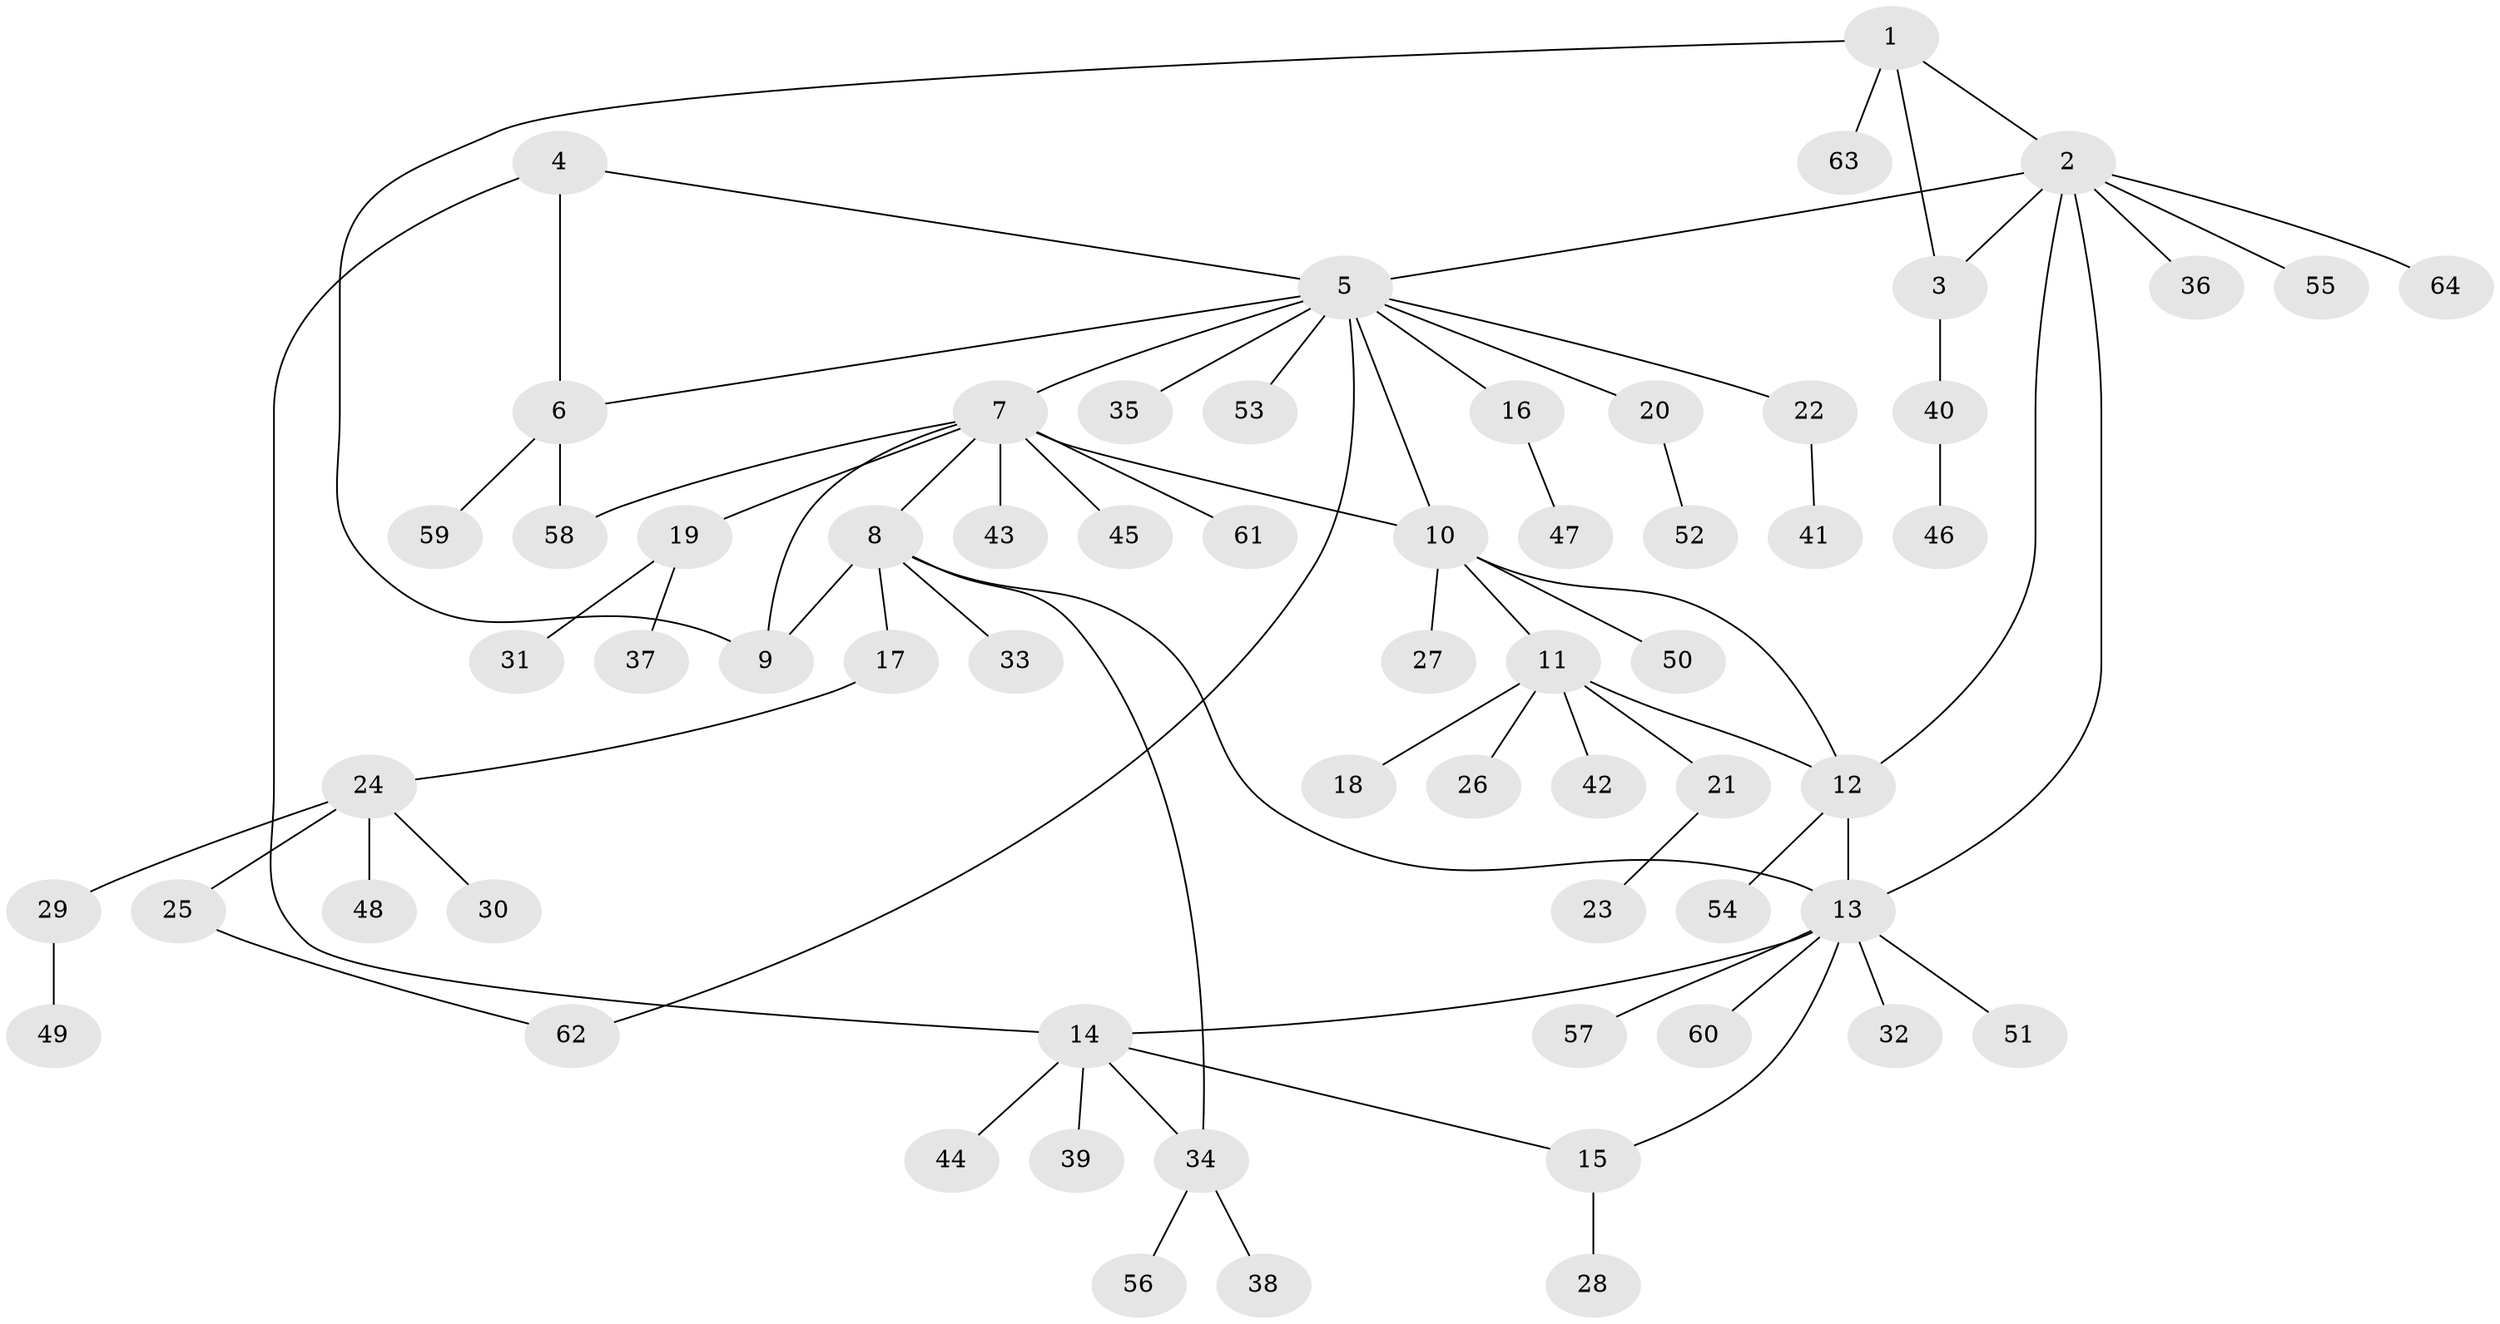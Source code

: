 // Generated by graph-tools (version 1.1) at 2025/11/02/27/25 16:11:30]
// undirected, 64 vertices, 77 edges
graph export_dot {
graph [start="1"]
  node [color=gray90,style=filled];
  1;
  2;
  3;
  4;
  5;
  6;
  7;
  8;
  9;
  10;
  11;
  12;
  13;
  14;
  15;
  16;
  17;
  18;
  19;
  20;
  21;
  22;
  23;
  24;
  25;
  26;
  27;
  28;
  29;
  30;
  31;
  32;
  33;
  34;
  35;
  36;
  37;
  38;
  39;
  40;
  41;
  42;
  43;
  44;
  45;
  46;
  47;
  48;
  49;
  50;
  51;
  52;
  53;
  54;
  55;
  56;
  57;
  58;
  59;
  60;
  61;
  62;
  63;
  64;
  1 -- 2;
  1 -- 3;
  1 -- 9;
  1 -- 63;
  2 -- 3;
  2 -- 5;
  2 -- 12;
  2 -- 13;
  2 -- 36;
  2 -- 55;
  2 -- 64;
  3 -- 40;
  4 -- 5;
  4 -- 6;
  4 -- 14;
  5 -- 6;
  5 -- 7;
  5 -- 10;
  5 -- 16;
  5 -- 20;
  5 -- 22;
  5 -- 35;
  5 -- 53;
  5 -- 62;
  6 -- 58;
  6 -- 59;
  7 -- 8;
  7 -- 9;
  7 -- 10;
  7 -- 19;
  7 -- 43;
  7 -- 45;
  7 -- 58;
  7 -- 61;
  8 -- 9;
  8 -- 13;
  8 -- 17;
  8 -- 33;
  8 -- 34;
  10 -- 11;
  10 -- 12;
  10 -- 27;
  10 -- 50;
  11 -- 12;
  11 -- 18;
  11 -- 21;
  11 -- 26;
  11 -- 42;
  12 -- 13;
  12 -- 54;
  13 -- 14;
  13 -- 15;
  13 -- 32;
  13 -- 51;
  13 -- 57;
  13 -- 60;
  14 -- 15;
  14 -- 34;
  14 -- 39;
  14 -- 44;
  15 -- 28;
  16 -- 47;
  17 -- 24;
  19 -- 31;
  19 -- 37;
  20 -- 52;
  21 -- 23;
  22 -- 41;
  24 -- 25;
  24 -- 29;
  24 -- 30;
  24 -- 48;
  25 -- 62;
  29 -- 49;
  34 -- 38;
  34 -- 56;
  40 -- 46;
}
